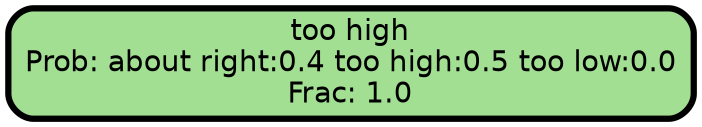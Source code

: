 graph Tree {
node [shape=box, style="filled, rounded",color="black",penwidth="3",fontcolor="black",                 fontname=helvetica] ;
graph [ranksep="0 equally", splines=straight,                 bgcolor=transparent, dpi=200] ;
edge [fontname=helvetica, color=black] ;
0 [label="too high
Prob: about right:0.4 too high:0.5 too low:0.0
Frac: 1.0", fillcolor="#a2df93"] ;
{rank = same;}}